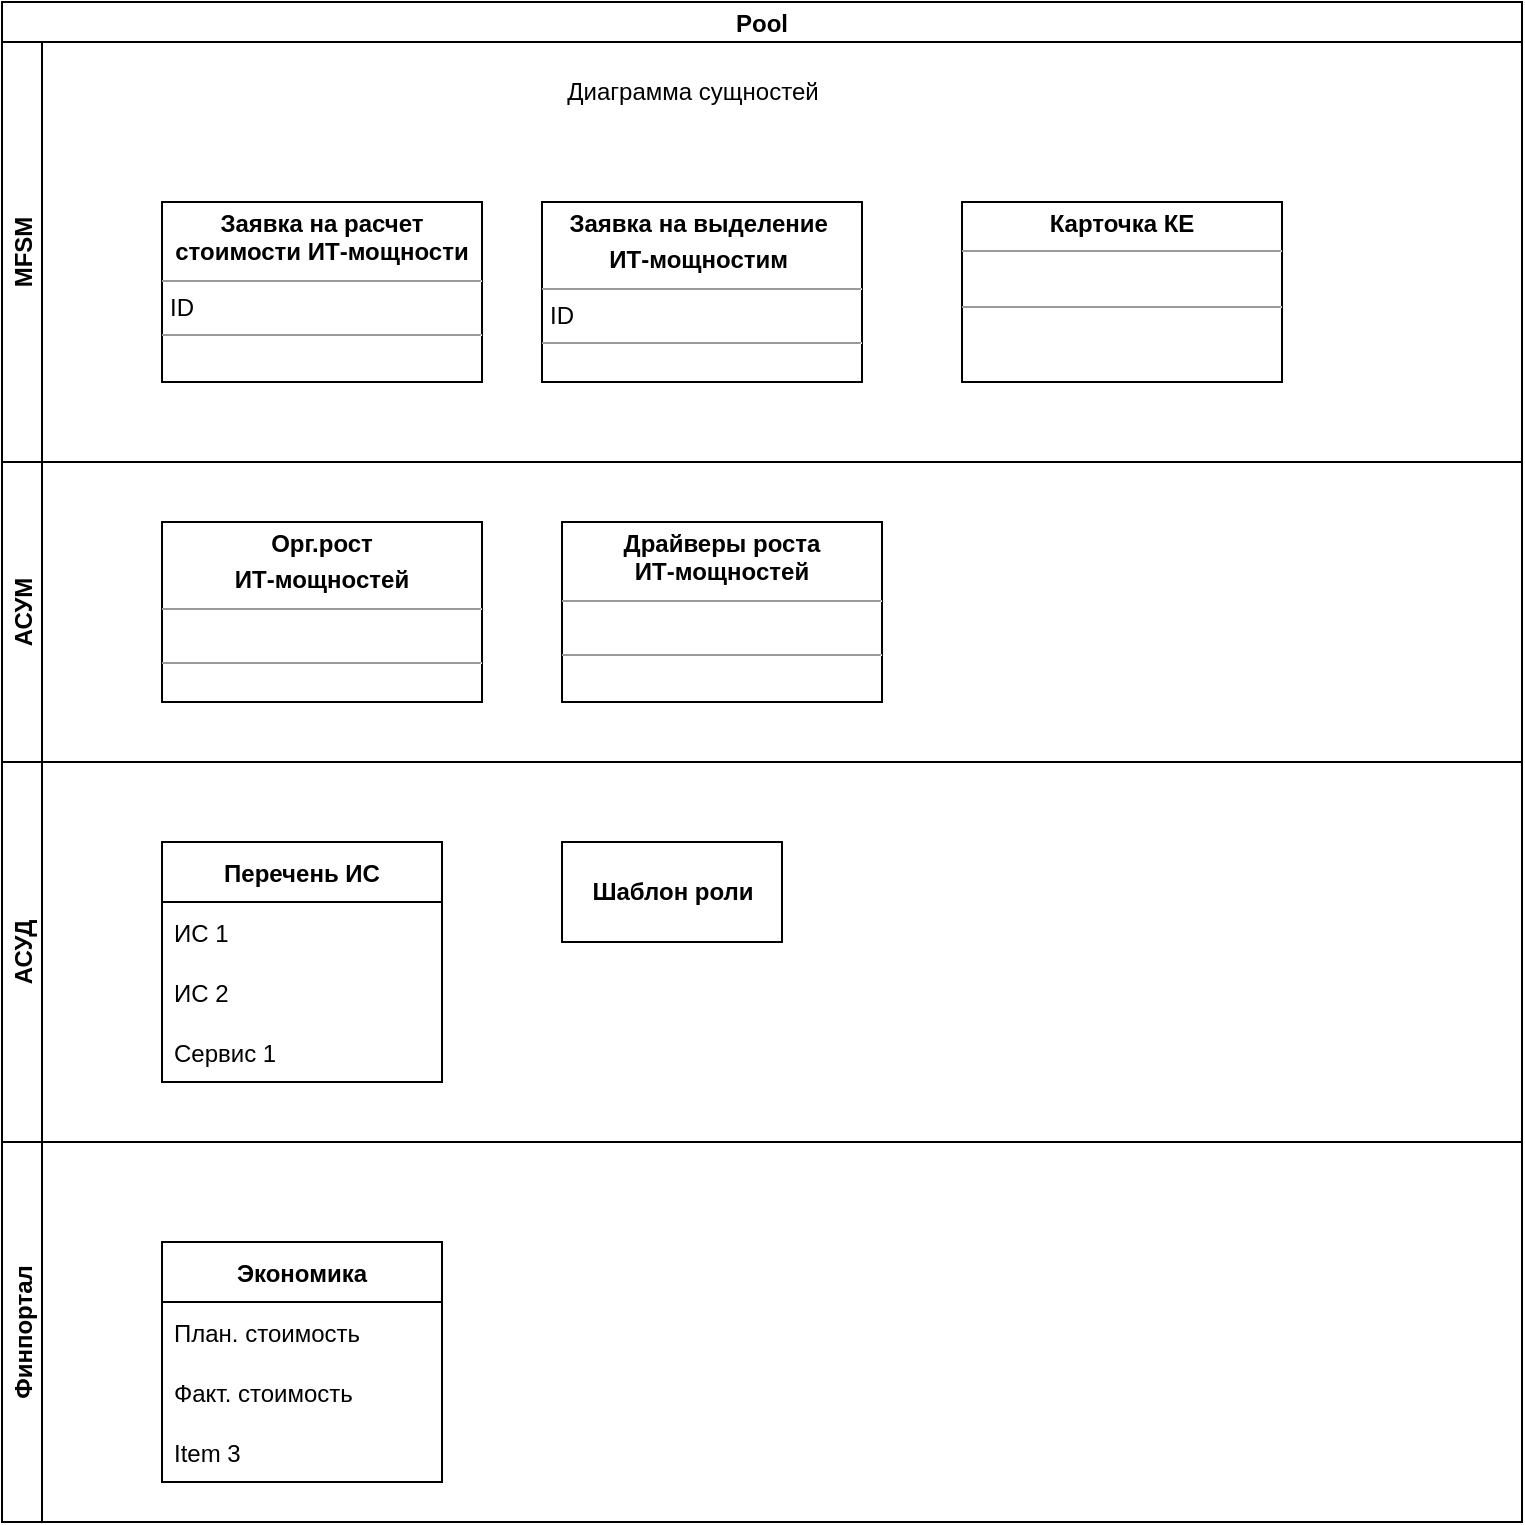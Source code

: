 <mxfile version="20.4.0" type="github">
  <diagram name="Page-1" id="c4acf3e9-155e-7222-9cf6-157b1a14988f">
    <mxGraphModel dx="920" dy="1546" grid="1" gridSize="10" guides="1" tooltips="1" connect="1" arrows="1" fold="1" page="1" pageScale="1" pageWidth="850" pageHeight="1100" background="none" math="0" shadow="0">
      <root>
        <mxCell id="0" />
        <mxCell id="1" parent="0" />
        <mxCell id="B1r-n0aBB-zkmNAvuoPs-1" value="Диаграмма сущностей" style="text;html=1;resizable=0;autosize=1;align=center;verticalAlign=middle;points=[];fillColor=none;strokeColor=none;rounded=0;" vertex="1" parent="1">
          <mxGeometry x="310" y="10" width="150" height="30" as="geometry" />
        </mxCell>
        <mxCell id="B1r-n0aBB-zkmNAvuoPs-6" value="&lt;p style=&quot;margin:0px;margin-top:4px;text-align:center;&quot;&gt;&lt;b&gt;Заявка на выделение&amp;nbsp;&lt;/b&gt;&lt;/p&gt;&lt;p style=&quot;margin:0px;margin-top:4px;text-align:center;&quot;&gt;&lt;b&gt;ИТ-мощностим&amp;nbsp;&lt;/b&gt;&lt;/p&gt;&lt;hr size=&quot;1&quot;&gt;&lt;p style=&quot;margin:0px;margin-left:4px;&quot;&gt;ID&lt;/p&gt;&lt;hr size=&quot;1&quot;&gt;&lt;p style=&quot;margin:0px;margin-left:4px;&quot;&gt;&lt;br&gt;&lt;/p&gt;" style="verticalAlign=top;align=left;overflow=fill;fontSize=12;fontFamily=Helvetica;html=1;" vertex="1" parent="1">
          <mxGeometry x="310" y="80" width="160" height="90" as="geometry" />
        </mxCell>
        <mxCell id="B1r-n0aBB-zkmNAvuoPs-11" value="&lt;p style=&quot;margin:0px;margin-top:4px;text-align:center;&quot;&gt;&lt;b&gt;Заявка на расчет&lt;br style=&quot;padding: 0px; margin: 0px;&quot;&gt;стоимости ИТ-мощности&lt;/b&gt;&lt;br&gt;&lt;/p&gt;&lt;hr size=&quot;1&quot;&gt;&lt;p style=&quot;margin:0px;margin-left:4px;&quot;&gt;ID&lt;/p&gt;&lt;hr size=&quot;1&quot;&gt;&lt;p style=&quot;margin:0px;margin-left:4px;&quot;&gt;&lt;br&gt;&lt;/p&gt;" style="verticalAlign=top;align=left;overflow=fill;fontSize=12;fontFamily=Helvetica;html=1;" vertex="1" parent="1">
          <mxGeometry x="120" y="80" width="160" height="90" as="geometry" />
        </mxCell>
        <mxCell id="B1r-n0aBB-zkmNAvuoPs-12" value="&lt;p style=&quot;margin:0px;margin-top:4px;text-align:center;&quot;&gt;&lt;b&gt;Карточка КЕ&lt;/b&gt;&lt;/p&gt;&lt;hr size=&quot;1&quot;&gt;&lt;p style=&quot;margin:0px;margin-left:4px;&quot;&gt;&lt;br&gt;&lt;/p&gt;&lt;hr size=&quot;1&quot;&gt;&lt;p style=&quot;margin:0px;margin-left:4px;&quot;&gt;&lt;br&gt;&lt;/p&gt;" style="verticalAlign=top;align=left;overflow=fill;fontSize=12;fontFamily=Helvetica;html=1;" vertex="1" parent="1">
          <mxGeometry x="520" y="80" width="160" height="90" as="geometry" />
        </mxCell>
        <mxCell id="B1r-n0aBB-zkmNAvuoPs-13" value="&lt;p style=&quot;margin:0px;margin-top:4px;text-align:center;&quot;&gt;&lt;b&gt;Орг.рост&lt;/b&gt;&lt;/p&gt;&lt;p style=&quot;margin:0px;margin-top:4px;text-align:center;&quot;&gt;&lt;b&gt;ИТ-мощностей&lt;/b&gt;&lt;/p&gt;&lt;hr size=&quot;1&quot;&gt;&lt;p style=&quot;margin:0px;margin-left:4px;&quot;&gt;&lt;br&gt;&lt;/p&gt;&lt;hr size=&quot;1&quot;&gt;&lt;p style=&quot;margin:0px;margin-left:4px;&quot;&gt;&lt;br&gt;&lt;/p&gt;" style="verticalAlign=top;align=left;overflow=fill;fontSize=12;fontFamily=Helvetica;html=1;" vertex="1" parent="1">
          <mxGeometry x="120" y="240" width="160" height="90" as="geometry" />
        </mxCell>
        <mxCell id="B1r-n0aBB-zkmNAvuoPs-14" value="&lt;p style=&quot;margin:0px;margin-top:4px;text-align:center;&quot;&gt;&lt;b&gt;Драйверы роста&lt;br&gt;ИТ-мощностей&lt;/b&gt;&lt;/p&gt;&lt;hr size=&quot;1&quot;&gt;&lt;p style=&quot;margin:0px;margin-left:4px;&quot;&gt;&lt;br&gt;&lt;/p&gt;&lt;hr size=&quot;1&quot;&gt;&lt;p style=&quot;margin:0px;margin-left:4px;&quot;&gt;&lt;br&gt;&lt;/p&gt;" style="verticalAlign=top;align=left;overflow=fill;fontSize=12;fontFamily=Helvetica;html=1;" vertex="1" parent="1">
          <mxGeometry x="320" y="240" width="160" height="90" as="geometry" />
        </mxCell>
        <mxCell id="B1r-n0aBB-zkmNAvuoPs-15" value="Перечень ИС" style="swimlane;fontStyle=1;childLayout=stackLayout;horizontal=1;startSize=30;horizontalStack=0;resizeParent=1;resizeParentMax=0;resizeLast=0;collapsible=1;marginBottom=0;" vertex="1" parent="1">
          <mxGeometry x="120" y="400" width="140" height="120" as="geometry" />
        </mxCell>
        <mxCell id="B1r-n0aBB-zkmNAvuoPs-16" value="ИС 1" style="text;strokeColor=none;fillColor=none;align=left;verticalAlign=middle;spacingLeft=4;spacingRight=4;overflow=hidden;points=[[0,0.5],[1,0.5]];portConstraint=eastwest;rotatable=0;" vertex="1" parent="B1r-n0aBB-zkmNAvuoPs-15">
          <mxGeometry y="30" width="140" height="30" as="geometry" />
        </mxCell>
        <mxCell id="B1r-n0aBB-zkmNAvuoPs-17" value="ИС 2" style="text;strokeColor=none;fillColor=none;align=left;verticalAlign=middle;spacingLeft=4;spacingRight=4;overflow=hidden;points=[[0,0.5],[1,0.5]];portConstraint=eastwest;rotatable=0;" vertex="1" parent="B1r-n0aBB-zkmNAvuoPs-15">
          <mxGeometry y="60" width="140" height="30" as="geometry" />
        </mxCell>
        <mxCell id="B1r-n0aBB-zkmNAvuoPs-18" value="Сервис 1" style="text;strokeColor=none;fillColor=none;align=left;verticalAlign=middle;spacingLeft=4;spacingRight=4;overflow=hidden;points=[[0,0.5],[1,0.5]];portConstraint=eastwest;rotatable=0;" vertex="1" parent="B1r-n0aBB-zkmNAvuoPs-15">
          <mxGeometry y="90" width="140" height="30" as="geometry" />
        </mxCell>
        <mxCell id="B1r-n0aBB-zkmNAvuoPs-19" value="&lt;b&gt;Шаблон роли&lt;/b&gt;" style="html=1;" vertex="1" parent="1">
          <mxGeometry x="320" y="400" width="110" height="50" as="geometry" />
        </mxCell>
        <mxCell id="B1r-n0aBB-zkmNAvuoPs-25" value="Экономика" style="swimlane;fontStyle=1;childLayout=stackLayout;horizontal=1;startSize=30;horizontalStack=0;resizeParent=1;resizeParentMax=0;resizeLast=0;collapsible=1;marginBottom=0;" vertex="1" parent="1">
          <mxGeometry x="120" y="600" width="140" height="120" as="geometry" />
        </mxCell>
        <mxCell id="B1r-n0aBB-zkmNAvuoPs-26" value="План. стоимость" style="text;strokeColor=none;fillColor=none;align=left;verticalAlign=middle;spacingLeft=4;spacingRight=4;overflow=hidden;points=[[0,0.5],[1,0.5]];portConstraint=eastwest;rotatable=0;" vertex="1" parent="B1r-n0aBB-zkmNAvuoPs-25">
          <mxGeometry y="30" width="140" height="30" as="geometry" />
        </mxCell>
        <mxCell id="B1r-n0aBB-zkmNAvuoPs-27" value="Факт. стоимость" style="text;strokeColor=none;fillColor=none;align=left;verticalAlign=middle;spacingLeft=4;spacingRight=4;overflow=hidden;points=[[0,0.5],[1,0.5]];portConstraint=eastwest;rotatable=0;" vertex="1" parent="B1r-n0aBB-zkmNAvuoPs-25">
          <mxGeometry y="60" width="140" height="30" as="geometry" />
        </mxCell>
        <mxCell id="B1r-n0aBB-zkmNAvuoPs-28" value="Item 3" style="text;strokeColor=none;fillColor=none;align=left;verticalAlign=middle;spacingLeft=4;spacingRight=4;overflow=hidden;points=[[0,0.5],[1,0.5]];portConstraint=eastwest;rotatable=0;" vertex="1" parent="B1r-n0aBB-zkmNAvuoPs-25">
          <mxGeometry y="90" width="140" height="30" as="geometry" />
        </mxCell>
        <mxCell id="B1r-n0aBB-zkmNAvuoPs-33" value="Pool" style="swimlane;childLayout=stackLayout;resizeParent=1;resizeParentMax=0;horizontal=1;startSize=20;horizontalStack=0;" vertex="1" parent="1">
          <mxGeometry x="40" y="-20" width="760" height="760" as="geometry" />
        </mxCell>
        <mxCell id="B1r-n0aBB-zkmNAvuoPs-34" value="MFSM" style="swimlane;startSize=20;horizontal=0;" vertex="1" parent="B1r-n0aBB-zkmNAvuoPs-33">
          <mxGeometry y="20" width="760" height="210" as="geometry">
            <mxRectangle y="20" width="760" height="30" as="alternateBounds" />
          </mxGeometry>
        </mxCell>
        <mxCell id="B1r-n0aBB-zkmNAvuoPs-35" value="АСУМ" style="swimlane;startSize=20;horizontal=0;" vertex="1" parent="B1r-n0aBB-zkmNAvuoPs-33">
          <mxGeometry y="230" width="760" height="150" as="geometry" />
        </mxCell>
        <mxCell id="B1r-n0aBB-zkmNAvuoPs-36" value="АСУД" style="swimlane;startSize=20;horizontal=0;" vertex="1" parent="B1r-n0aBB-zkmNAvuoPs-33">
          <mxGeometry y="380" width="760" height="190" as="geometry" />
        </mxCell>
        <mxCell id="B1r-n0aBB-zkmNAvuoPs-39" value="Финпортал" style="swimlane;startSize=20;horizontal=0;" vertex="1" parent="B1r-n0aBB-zkmNAvuoPs-33">
          <mxGeometry y="570" width="760" height="190" as="geometry" />
        </mxCell>
      </root>
    </mxGraphModel>
  </diagram>
</mxfile>
